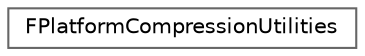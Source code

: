 digraph "Graphical Class Hierarchy"
{
 // INTERACTIVE_SVG=YES
 // LATEX_PDF_SIZE
  bgcolor="transparent";
  edge [fontname=Helvetica,fontsize=10,labelfontname=Helvetica,labelfontsize=10];
  node [fontname=Helvetica,fontsize=10,shape=box,height=0.2,width=0.4];
  rankdir="LR";
  Node0 [id="Node000000",label="FPlatformCompressionUtilities",height=0.2,width=0.4,color="grey40", fillcolor="white", style="filled",URL="$d3/d8c/classFPlatformCompressionUtilities.html",tooltip=" "];
}
